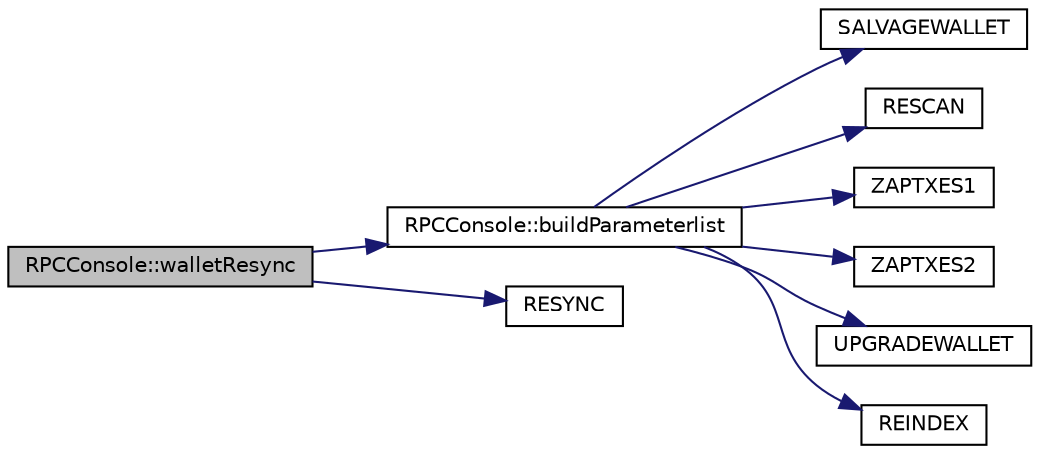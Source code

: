 digraph "RPCConsole::walletResync"
{
  edge [fontname="Helvetica",fontsize="10",labelfontname="Helvetica",labelfontsize="10"];
  node [fontname="Helvetica",fontsize="10",shape=record];
  rankdir="LR";
  Node331 [label="RPCConsole::walletResync",height=0.2,width=0.4,color="black", fillcolor="grey75", style="filled", fontcolor="black"];
  Node331 -> Node332 [color="midnightblue",fontsize="10",style="solid",fontname="Helvetica"];
  Node332 [label="RPCConsole::buildParameterlist",height=0.2,width=0.4,color="black", fillcolor="white", style="filled",URL="$class_r_p_c_console.html#a317ca97b14efb6af2c2e22d5a60e8872",tooltip="Build parameter list for restart. "];
  Node332 -> Node333 [color="midnightblue",fontsize="10",style="solid",fontname="Helvetica"];
  Node333 [label="SALVAGEWALLET",height=0.2,width=0.4,color="black", fillcolor="white", style="filled",URL="$rpcconsole_8cpp.html#aae924d25a586ad1b39c5e2d5e1e731f4"];
  Node332 -> Node334 [color="midnightblue",fontsize="10",style="solid",fontname="Helvetica"];
  Node334 [label="RESCAN",height=0.2,width=0.4,color="black", fillcolor="white", style="filled",URL="$rpcconsole_8cpp.html#af007bb2ea31fde5ef557de07fbbec40f"];
  Node332 -> Node335 [color="midnightblue",fontsize="10",style="solid",fontname="Helvetica"];
  Node335 [label="ZAPTXES1",height=0.2,width=0.4,color="black", fillcolor="white", style="filled",URL="$rpcconsole_8cpp.html#a24cf492047fa76d0994be667ce8fbb1d"];
  Node332 -> Node336 [color="midnightblue",fontsize="10",style="solid",fontname="Helvetica"];
  Node336 [label="ZAPTXES2",height=0.2,width=0.4,color="black", fillcolor="white", style="filled",URL="$rpcconsole_8cpp.html#a2aa0870b5231eed82a4be1d0ae9f3d1c"];
  Node332 -> Node337 [color="midnightblue",fontsize="10",style="solid",fontname="Helvetica"];
  Node337 [label="UPGRADEWALLET",height=0.2,width=0.4,color="black", fillcolor="white", style="filled",URL="$rpcconsole_8cpp.html#a576eef2e43d89e19c6f369e980413376"];
  Node332 -> Node338 [color="midnightblue",fontsize="10",style="solid",fontname="Helvetica"];
  Node338 [label="REINDEX",height=0.2,width=0.4,color="black", fillcolor="white", style="filled",URL="$rpcconsole_8cpp.html#adeb5e7f9d8eef5f2bdf8d575ebc2a66a"];
  Node331 -> Node339 [color="midnightblue",fontsize="10",style="solid",fontname="Helvetica"];
  Node339 [label="RESYNC",height=0.2,width=0.4,color="black", fillcolor="white", style="filled",URL="$rpcconsole_8cpp.html#ae9e8c3de82839d15ea60a73b700ce755"];
}
